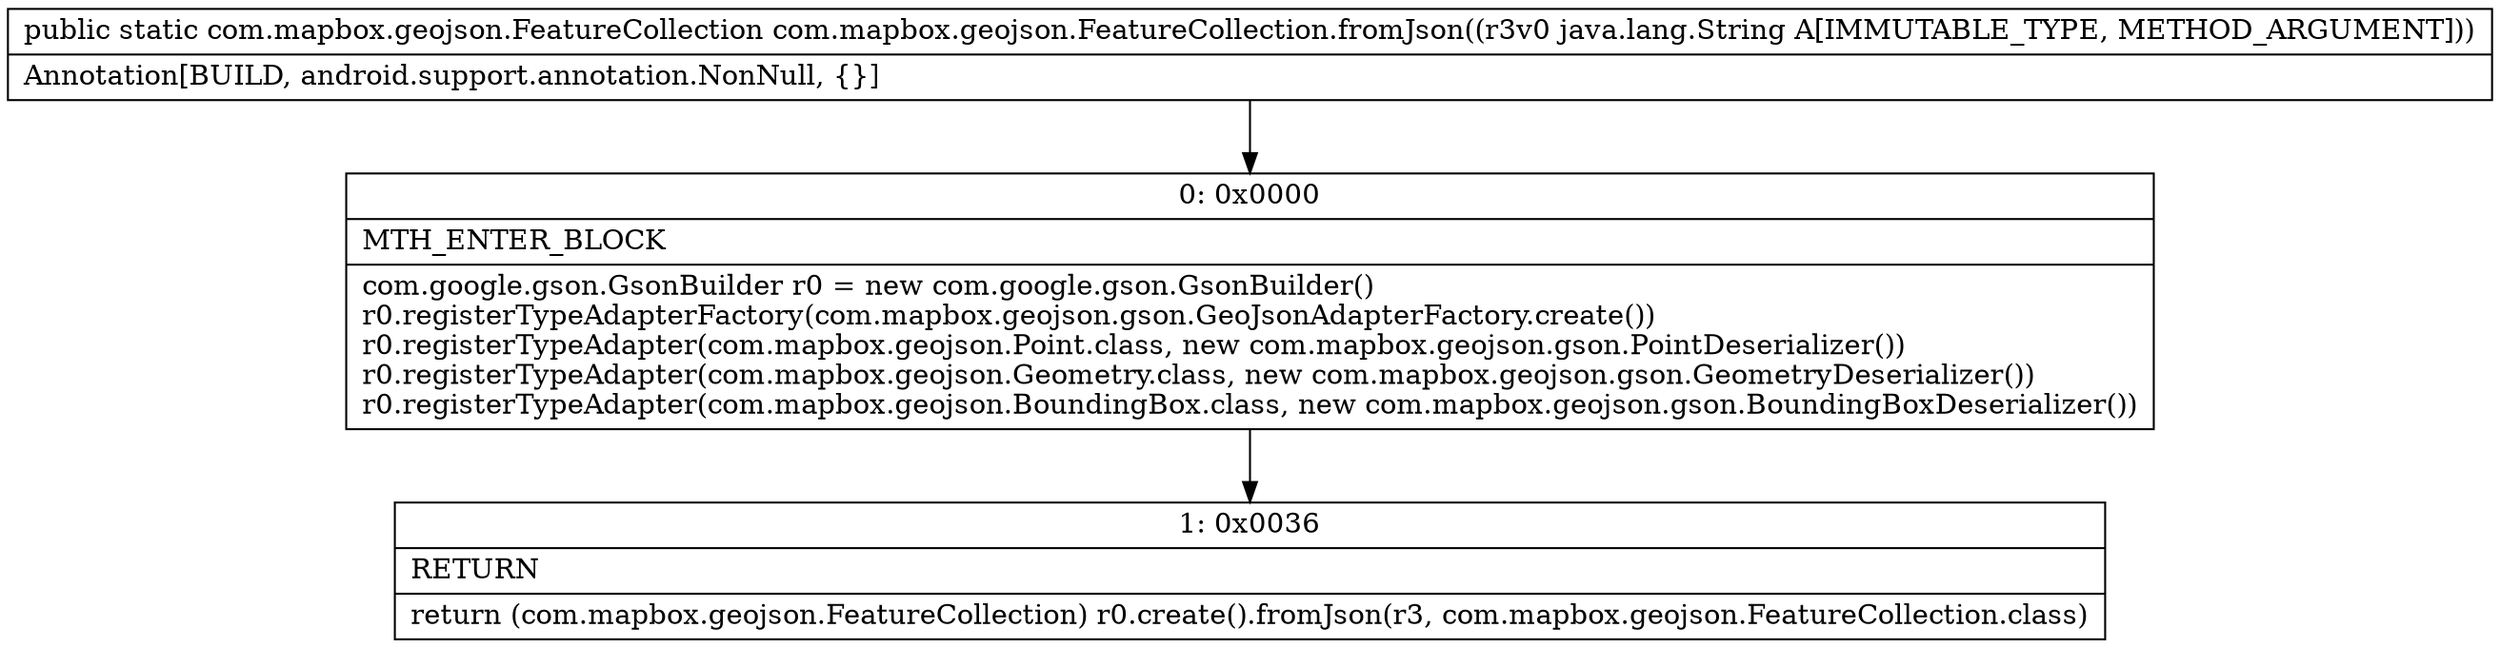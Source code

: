 digraph "CFG forcom.mapbox.geojson.FeatureCollection.fromJson(Ljava\/lang\/String;)Lcom\/mapbox\/geojson\/FeatureCollection;" {
Node_0 [shape=record,label="{0\:\ 0x0000|MTH_ENTER_BLOCK\l|com.google.gson.GsonBuilder r0 = new com.google.gson.GsonBuilder()\lr0.registerTypeAdapterFactory(com.mapbox.geojson.gson.GeoJsonAdapterFactory.create())\lr0.registerTypeAdapter(com.mapbox.geojson.Point.class, new com.mapbox.geojson.gson.PointDeserializer())\lr0.registerTypeAdapter(com.mapbox.geojson.Geometry.class, new com.mapbox.geojson.gson.GeometryDeserializer())\lr0.registerTypeAdapter(com.mapbox.geojson.BoundingBox.class, new com.mapbox.geojson.gson.BoundingBoxDeserializer())\l}"];
Node_1 [shape=record,label="{1\:\ 0x0036|RETURN\l|return (com.mapbox.geojson.FeatureCollection) r0.create().fromJson(r3, com.mapbox.geojson.FeatureCollection.class)\l}"];
MethodNode[shape=record,label="{public static com.mapbox.geojson.FeatureCollection com.mapbox.geojson.FeatureCollection.fromJson((r3v0 java.lang.String A[IMMUTABLE_TYPE, METHOD_ARGUMENT]))  | Annotation[BUILD, android.support.annotation.NonNull, \{\}]\l}"];
MethodNode -> Node_0;
Node_0 -> Node_1;
}


